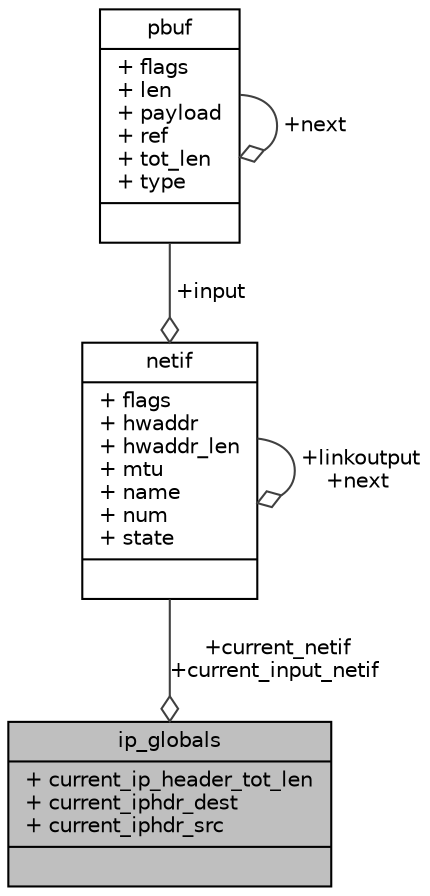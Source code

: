 digraph "ip_globals"
{
 // LATEX_PDF_SIZE
  edge [fontname="Helvetica",fontsize="10",labelfontname="Helvetica",labelfontsize="10"];
  node [fontname="Helvetica",fontsize="10",shape=record];
  Node1 [label="{ip_globals\n|+ current_ip_header_tot_len\l+ current_iphdr_dest\l+ current_iphdr_src\l|}",height=0.2,width=0.4,color="black", fillcolor="grey75", style="filled", fontcolor="black",tooltip=" "];
  Node2 -> Node1 [color="grey25",fontsize="10",style="solid",label=" +current_netif\n+current_input_netif" ,arrowhead="odiamond",fontname="Helvetica"];
  Node2 [label="{netif\n|+ flags\l+ hwaddr\l+ hwaddr_len\l+ mtu\l+ name\l+ num\l+ state\l|}",height=0.2,width=0.4,color="black", fillcolor="white", style="filled",URL="$structnetif.html",tooltip=" "];
  Node2 -> Node2 [color="grey25",fontsize="10",style="solid",label=" +linkoutput\n+next" ,arrowhead="odiamond",fontname="Helvetica"];
  Node3 -> Node2 [color="grey25",fontsize="10",style="solid",label=" +input" ,arrowhead="odiamond",fontname="Helvetica"];
  Node3 [label="{pbuf\n|+ flags\l+ len\l+ payload\l+ ref\l+ tot_len\l+ type\l|}",height=0.2,width=0.4,color="black", fillcolor="white", style="filled",URL="$structpbuf.html",tooltip=" "];
  Node3 -> Node3 [color="grey25",fontsize="10",style="solid",label=" +next" ,arrowhead="odiamond",fontname="Helvetica"];
}
